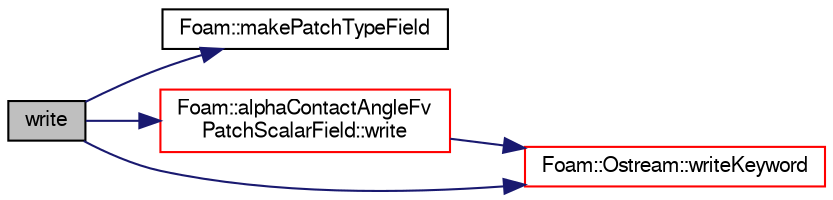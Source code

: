 digraph "write"
{
  bgcolor="transparent";
  edge [fontname="FreeSans",fontsize="10",labelfontname="FreeSans",labelfontsize="10"];
  node [fontname="FreeSans",fontsize="10",shape=record];
  rankdir="LR";
  Node49 [label="write",height=0.2,width=0.4,color="black", fillcolor="grey75", style="filled", fontcolor="black"];
  Node49 -> Node50 [color="midnightblue",fontsize="10",style="solid",fontname="FreeSans"];
  Node50 [label="Foam::makePatchTypeField",height=0.2,width=0.4,color="black",URL="$a21124.html#a44a8c9a8ab08f6bf1f84bf3dab3f82a2"];
  Node49 -> Node51 [color="midnightblue",fontsize="10",style="solid",fontname="FreeSans"];
  Node51 [label="Foam::alphaContactAngleFv\lPatchScalarField::write",height=0.2,width=0.4,color="red",URL="$a30530.html#a293fdfec8bdfbd5c3913ab4c9f3454ff",tooltip="Write. "];
  Node51 -> Node53 [color="midnightblue",fontsize="10",style="solid",fontname="FreeSans"];
  Node53 [label="Foam::Ostream::writeKeyword",height=0.2,width=0.4,color="red",URL="$a26238.html#a3c58b2bb9174ea3c4a5fa58095d1290e",tooltip="Write the keyword followed by an appropriate indentation. "];
  Node49 -> Node53 [color="midnightblue",fontsize="10",style="solid",fontname="FreeSans"];
}
